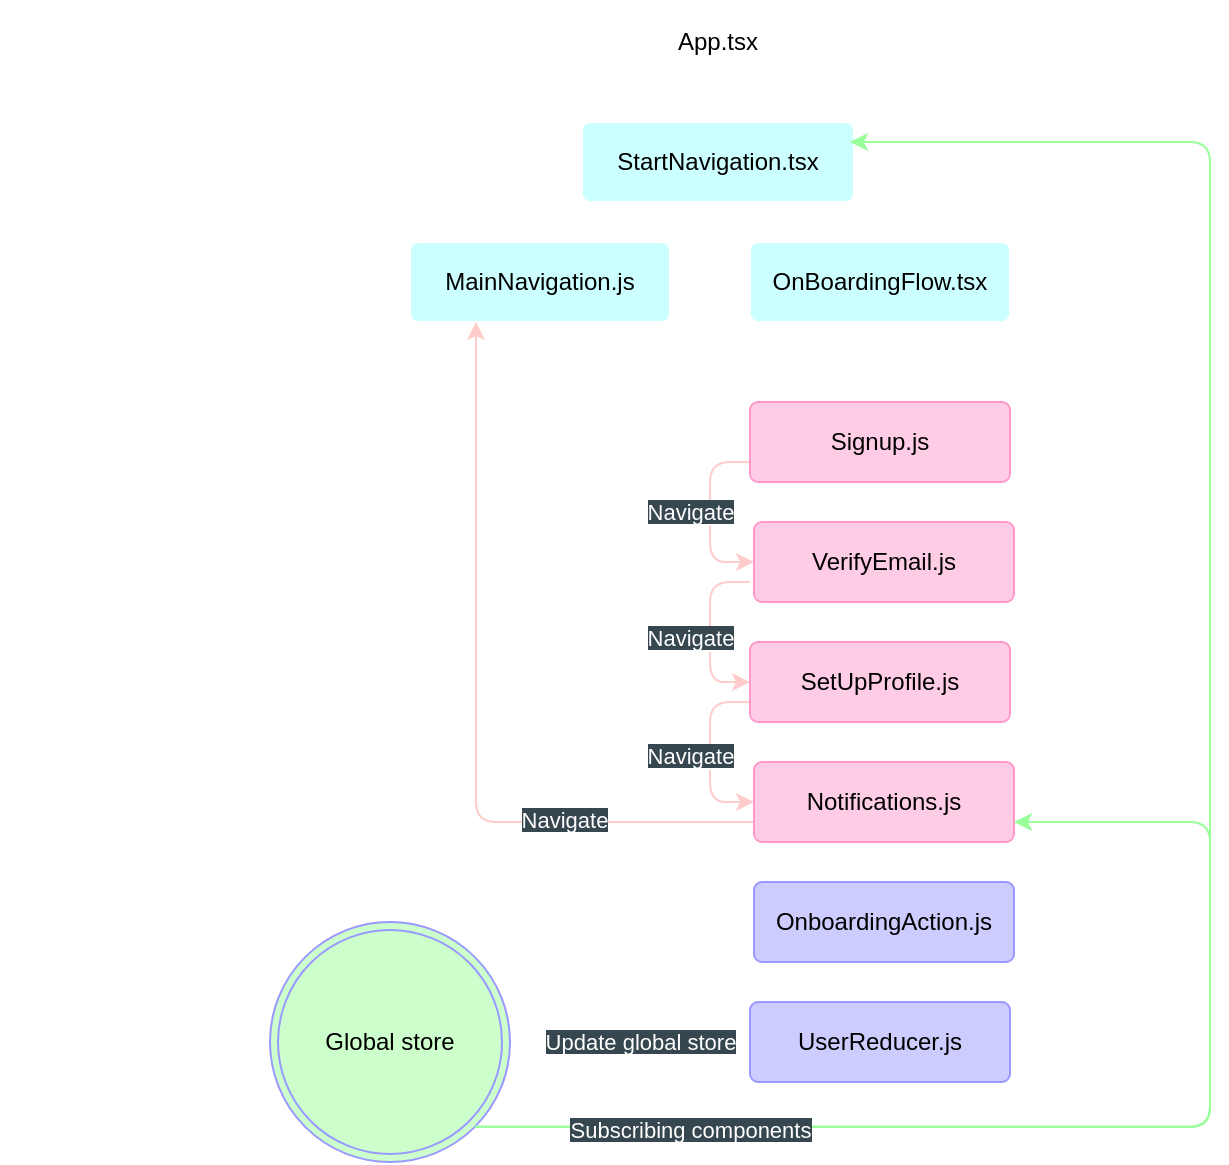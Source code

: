 <mxfile>
    <diagram id="Y3m_-sPDTQ8ttiSqYRNX" name="Page-1">
        <mxGraphModel dx="952" dy="510" grid="1" gridSize="10" guides="1" tooltips="1" connect="1" arrows="1" fold="1" page="1" pageScale="1" pageWidth="827" pageHeight="1169" math="0" shadow="0">
            <root>
                <mxCell id="0"/>
                <mxCell id="1" parent="0"/>
                <mxCell id="28" style="edgeStyle=elbowEdgeStyle;html=1;exitX=0.5;exitY=1;exitDx=0;exitDy=0;entryX=0.5;entryY=0;entryDx=0;entryDy=0;strokeColor=#FFFFFF;" parent="1" source="2" target="3" edge="1">
                    <mxGeometry relative="1" as="geometry"/>
                </mxCell>
                <mxCell id="2" value="App.tsx" style="rounded=1;arcSize=10;whiteSpace=wrap;html=1;align=center;strokeColor=#FFFFFF;fillColor=#FFFFFF;" parent="1" vertex="1">
                    <mxGeometry x="364" y="40" width="100" height="40" as="geometry"/>
                </mxCell>
                <mxCell id="30" style="edgeStyle=elbowEdgeStyle;html=1;exitX=1;exitY=0.5;exitDx=0;exitDy=0;entryX=0.5;entryY=0;entryDx=0;entryDy=0;strokeColor=#FFFFFF;" parent="1" source="3" target="6" edge="1">
                    <mxGeometry relative="1" as="geometry">
                        <Array as="points">
                            <mxPoint x="495" y="150"/>
                        </Array>
                    </mxGeometry>
                </mxCell>
                <mxCell id="31" style="edgeStyle=elbowEdgeStyle;html=1;exitX=0;exitY=0.5;exitDx=0;exitDy=0;strokeColor=#FFFFFF;entryX=0.5;entryY=0;entryDx=0;entryDy=0;" parent="1" source="3" target="5" edge="1">
                    <mxGeometry relative="1" as="geometry">
                        <mxPoint x="300" y="180" as="targetPoint"/>
                        <Array as="points">
                            <mxPoint x="325" y="150"/>
                        </Array>
                    </mxGeometry>
                </mxCell>
                <mxCell id="3" value="StartNavigation.tsx" style="rounded=1;arcSize=10;whiteSpace=wrap;html=1;align=center;strokeColor=#FFFFFF;fillColor=#CCFFFF;" parent="1" vertex="1">
                    <mxGeometry x="346" y="100" width="136" height="40" as="geometry"/>
                </mxCell>
                <mxCell id="108" style="edgeStyle=none;html=1;strokeColor=#FFFFFF;" parent="1" source="5" target="107" edge="1">
                    <mxGeometry relative="1" as="geometry"/>
                </mxCell>
                <mxCell id="5" value="MainNavigation.js" style="rounded=1;arcSize=10;whiteSpace=wrap;html=1;align=center;strokeColor=#FFFFFF;fillColor=#CCFFFF;" parent="1" vertex="1">
                    <mxGeometry x="260" y="160" width="130" height="40" as="geometry"/>
                </mxCell>
                <mxCell id="87" style="edgeStyle=orthogonalEdgeStyle;html=1;exitX=0.25;exitY=1;exitDx=0;exitDy=0;entryX=0.5;entryY=1;entryDx=0;entryDy=0;strokeColor=#FFFFFF;" parent="1" source="6" target="5" edge="1">
                    <mxGeometry relative="1" as="geometry">
                        <Array as="points">
                            <mxPoint x="463" y="220"/>
                            <mxPoint x="325" y="220"/>
                        </Array>
                    </mxGeometry>
                </mxCell>
                <mxCell id="89" style="edgeStyle=orthogonalEdgeStyle;html=1;exitX=1;exitY=0.5;exitDx=0;exitDy=0;entryX=1;entryY=0.5;entryDx=0;entryDy=0;strokeColor=#FFFFFF;" parent="1" source="6" target="65" edge="1">
                    <mxGeometry relative="1" as="geometry">
                        <Array as="points">
                            <mxPoint x="590" y="180"/>
                            <mxPoint x="590" y="260"/>
                        </Array>
                    </mxGeometry>
                </mxCell>
                <mxCell id="90" style="edgeStyle=orthogonalEdgeStyle;html=1;exitX=1;exitY=0.5;exitDx=0;exitDy=0;entryX=1;entryY=0.5;entryDx=0;entryDy=0;strokeColor=#FFFFFF;" parent="1" source="6" target="66" edge="1">
                    <mxGeometry relative="1" as="geometry">
                        <Array as="points">
                            <mxPoint x="590" y="180"/>
                            <mxPoint x="590" y="320"/>
                        </Array>
                    </mxGeometry>
                </mxCell>
                <mxCell id="91" style="edgeStyle=orthogonalEdgeStyle;html=1;exitX=1;exitY=0.5;exitDx=0;exitDy=0;entryX=1;entryY=0.5;entryDx=0;entryDy=0;strokeColor=#FFFFFF;" parent="1" source="6" target="67" edge="1">
                    <mxGeometry relative="1" as="geometry">
                        <Array as="points">
                            <mxPoint x="590" y="180"/>
                            <mxPoint x="590" y="380"/>
                        </Array>
                    </mxGeometry>
                </mxCell>
                <mxCell id="92" style="edgeStyle=orthogonalEdgeStyle;html=1;exitX=1;exitY=0.5;exitDx=0;exitDy=0;entryX=1;entryY=0.25;entryDx=0;entryDy=0;strokeColor=#FFFFFF;" parent="1" source="6" target="68" edge="1">
                    <mxGeometry relative="1" as="geometry">
                        <Array as="points">
                            <mxPoint x="590" y="180"/>
                            <mxPoint x="590" y="430"/>
                        </Array>
                    </mxGeometry>
                </mxCell>
                <mxCell id="6" value="OnBoardingFlow.tsx" style="rounded=1;arcSize=10;whiteSpace=wrap;html=1;align=center;strokeColor=#FFFFFF;fillColor=#CCFFFF;" parent="1" vertex="1">
                    <mxGeometry x="430" y="160" width="130" height="40" as="geometry"/>
                </mxCell>
                <mxCell id="115" style="edgeStyle=elbowEdgeStyle;html=1;entryX=1;entryY=0.5;entryDx=0;entryDy=0;strokeColor=#FFFFFF;" parent="1" source="50" target="114" edge="1">
                    <mxGeometry relative="1" as="geometry"/>
                </mxCell>
                <mxCell id="116" value="&lt;span style=&quot;background-color: rgb(55 , 71 , 79)&quot;&gt;&lt;font color=&quot;#ffffff&quot;&gt;Update global store&lt;/font&gt;&lt;/span&gt;" style="edgeLabel;html=1;align=center;verticalAlign=middle;resizable=0;points=[];" parent="115" vertex="1" connectable="0">
                    <mxGeometry x="0.136" y="1" relative="1" as="geometry">
                        <mxPoint x="13" y="-1" as="offset"/>
                    </mxGeometry>
                </mxCell>
                <mxCell id="50" value="UserReducer.js" style="rounded=1;arcSize=10;whiteSpace=wrap;html=1;align=center;strokeColor=#9999FF;fillColor=#CCCCFF;" parent="1" vertex="1">
                    <mxGeometry x="430" y="540" width="130" height="40" as="geometry"/>
                </mxCell>
                <mxCell id="124" style="edgeStyle=elbowEdgeStyle;html=1;entryX=0;entryY=0.5;entryDx=0;entryDy=0;exitX=0;exitY=0.75;exitDx=0;exitDy=0;strokeColor=#FFCCCC;elbow=horizontal;" edge="1" parent="1" source="65" target="66">
                    <mxGeometry relative="1" as="geometry">
                        <Array as="points">
                            <mxPoint x="410" y="290"/>
                        </Array>
                    </mxGeometry>
                </mxCell>
                <mxCell id="128" value="&lt;font color=&quot;#ffffff&quot; style=&quot;background-color: rgb(55 , 71 , 79)&quot;&gt;Navigate&lt;/font&gt;" style="edgeLabel;html=1;align=center;verticalAlign=middle;resizable=0;points=[];" vertex="1" connectable="0" parent="124">
                    <mxGeometry x="0.16" y="1" relative="1" as="geometry">
                        <mxPoint x="-11" y="-9" as="offset"/>
                    </mxGeometry>
                </mxCell>
                <mxCell id="65" value="Signup.js" style="rounded=1;arcSize=10;whiteSpace=wrap;html=1;align=center;strokeColor=#FF99CC;fillColor=#FFCCE6;" parent="1" vertex="1">
                    <mxGeometry x="430" y="240" width="130" height="40" as="geometry"/>
                </mxCell>
                <mxCell id="125" style="edgeStyle=elbowEdgeStyle;html=1;entryX=0;entryY=0.5;entryDx=0;entryDy=0;strokeColor=#FFCCCC;elbow=horizontal;" edge="1" parent="1" target="67">
                    <mxGeometry relative="1" as="geometry">
                        <mxPoint x="430" y="330" as="sourcePoint"/>
                        <Array as="points">
                            <mxPoint x="410" y="350"/>
                        </Array>
                    </mxGeometry>
                </mxCell>
                <mxCell id="129" value="&lt;font color=&quot;#ffffff&quot; style=&quot;background-color: rgb(55 , 71 , 79)&quot;&gt;Navigate&lt;/font&gt;" style="edgeLabel;html=1;align=center;verticalAlign=middle;resizable=0;points=[];" vertex="1" connectable="0" parent="125">
                    <mxGeometry x="-0.144" y="1" relative="1" as="geometry">
                        <mxPoint x="-11" y="9" as="offset"/>
                    </mxGeometry>
                </mxCell>
                <mxCell id="66" value="VerifyEmail.js" style="rounded=1;arcSize=10;whiteSpace=wrap;html=1;align=center;strokeColor=#FF99CC;fillColor=#FFCCE6;" parent="1" vertex="1">
                    <mxGeometry x="432" y="300" width="130" height="40" as="geometry"/>
                </mxCell>
                <mxCell id="126" style="edgeStyle=elbowEdgeStyle;html=1;entryX=0;entryY=0.5;entryDx=0;entryDy=0;strokeColor=#FFCCCC;elbow=vertical;exitX=0;exitY=0.75;exitDx=0;exitDy=0;" edge="1" parent="1" source="67" target="68">
                    <mxGeometry relative="1" as="geometry">
                        <Array as="points">
                            <mxPoint x="410" y="410"/>
                        </Array>
                    </mxGeometry>
                </mxCell>
                <mxCell id="130" value="&lt;font color=&quot;#ffffff&quot; style=&quot;background-color: rgb(55 , 71 , 79)&quot;&gt;Navigate&lt;/font&gt;" style="edgeLabel;html=1;align=center;verticalAlign=middle;resizable=0;points=[];" vertex="1" connectable="0" parent="126">
                    <mxGeometry x="-0.33" relative="1" as="geometry">
                        <mxPoint x="-10" y="16" as="offset"/>
                    </mxGeometry>
                </mxCell>
                <mxCell id="67" value="SetUpProfile.js" style="rounded=1;arcSize=10;whiteSpace=wrap;html=1;align=center;strokeColor=#FF99CC;fillColor=#FFCCE6;" parent="1" vertex="1">
                    <mxGeometry x="430" y="360" width="130" height="40" as="geometry"/>
                </mxCell>
                <mxCell id="93" style="edgeStyle=orthogonalEdgeStyle;html=1;exitX=0.5;exitY=1;exitDx=0;exitDy=0;entryX=0.5;entryY=0;entryDx=0;entryDy=0;strokeColor=#FFFFFF;" parent="1" source="68" target="69" edge="1">
                    <mxGeometry relative="1" as="geometry"/>
                </mxCell>
                <mxCell id="127" style="edgeStyle=elbowEdgeStyle;html=1;entryX=0.25;entryY=1;entryDx=0;entryDy=0;strokeColor=#FFCCCC;exitX=0;exitY=0.75;exitDx=0;exitDy=0;" edge="1" parent="1" source="68" target="5">
                    <mxGeometry relative="1" as="geometry">
                        <Array as="points">
                            <mxPoint x="293" y="310"/>
                        </Array>
                    </mxGeometry>
                </mxCell>
                <mxCell id="131" value="&lt;font color=&quot;#ffffff&quot; style=&quot;background-color: rgb(55 , 71 , 79)&quot;&gt;Navigate&lt;/font&gt;" style="edgeLabel;html=1;align=center;verticalAlign=middle;resizable=0;points=[];" vertex="1" connectable="0" parent="127">
                    <mxGeometry x="-0.513" y="-1" relative="1" as="geometry">
                        <mxPoint as="offset"/>
                    </mxGeometry>
                </mxCell>
                <mxCell id="68" value="Notifications.js" style="rounded=1;arcSize=10;whiteSpace=wrap;html=1;align=center;strokeColor=#FF99CC;fillColor=#FFCCE6;" parent="1" vertex="1">
                    <mxGeometry x="432" y="420" width="130" height="40" as="geometry"/>
                </mxCell>
                <mxCell id="94" style="edgeStyle=orthogonalEdgeStyle;html=1;exitX=1;exitY=0.5;exitDx=0;exitDy=0;strokeColor=#FFFFFF;" parent="1" source="69" edge="1">
                    <mxGeometry relative="1" as="geometry">
                        <Array as="points">
                            <mxPoint x="582" y="500"/>
                            <mxPoint x="582" y="560"/>
                        </Array>
                        <mxPoint x="562" y="560" as="targetPoint"/>
                    </mxGeometry>
                </mxCell>
                <mxCell id="69" value="OnboardingAction.js" style="rounded=1;arcSize=10;whiteSpace=wrap;html=1;align=center;strokeColor=#9999FF;fillColor=#CCCCFF;" parent="1" vertex="1">
                    <mxGeometry x="432" y="480" width="130" height="40" as="geometry"/>
                </mxCell>
                <mxCell id="107" value="&lt;font color=&quot;#ffffff&quot;&gt;Access to components in app&lt;br&gt;(for logged in users)&lt;/font&gt;" style="text;html=1;resizable=0;autosize=1;align=center;verticalAlign=middle;points=[];fillColor=none;strokeColor=none;rounded=0;" parent="1" vertex="1">
                    <mxGeometry x="55" y="164" width="170" height="30" as="geometry"/>
                </mxCell>
                <mxCell id="118" style="edgeStyle=elbowEdgeStyle;html=1;exitX=1;exitY=1;exitDx=0;exitDy=0;strokeColor=#99FF99;fillColor=#CCFFCC;" parent="1" source="114" edge="1">
                    <mxGeometry relative="1" as="geometry">
                        <mxPoint x="480" y="110" as="targetPoint"/>
                        <Array as="points">
                            <mxPoint x="660" y="370"/>
                        </Array>
                    </mxGeometry>
                </mxCell>
                <mxCell id="114" value="Global store" style="ellipse;shape=doubleEllipse;whiteSpace=wrap;html=1;aspect=fixed;strokeColor=#9999FF;fillColor=#CCFFCC;" parent="1" vertex="1">
                    <mxGeometry x="190" y="500" width="120" height="120" as="geometry"/>
                </mxCell>
                <mxCell id="132" style="edgeStyle=elbowEdgeStyle;html=1;exitX=1;exitY=1;exitDx=0;exitDy=0;strokeColor=#99FF99;fillColor=#CCFFCC;entryX=1;entryY=0.75;entryDx=0;entryDy=0;" edge="1" parent="1" source="114" target="68">
                    <mxGeometry relative="1" as="geometry">
                        <mxPoint x="562" y="440" as="targetPoint"/>
                        <Array as="points">
                            <mxPoint x="660" y="530"/>
                        </Array>
                        <mxPoint x="302.426" y="612.426" as="sourcePoint"/>
                    </mxGeometry>
                </mxCell>
                <mxCell id="133" value="&lt;span style=&quot;background-color: rgb(55 , 71 , 79)&quot;&gt;&lt;font color=&quot;#ffffff&quot;&gt;Subscribing components&lt;/font&gt;&lt;/span&gt;" style="edgeLabel;html=1;align=center;verticalAlign=middle;resizable=0;points=[];" vertex="1" connectable="0" parent="132">
                    <mxGeometry x="0.503" relative="1" as="geometry">
                        <mxPoint x="-260" y="98" as="offset"/>
                    </mxGeometry>
                </mxCell>
            </root>
        </mxGraphModel>
    </diagram>
</mxfile>